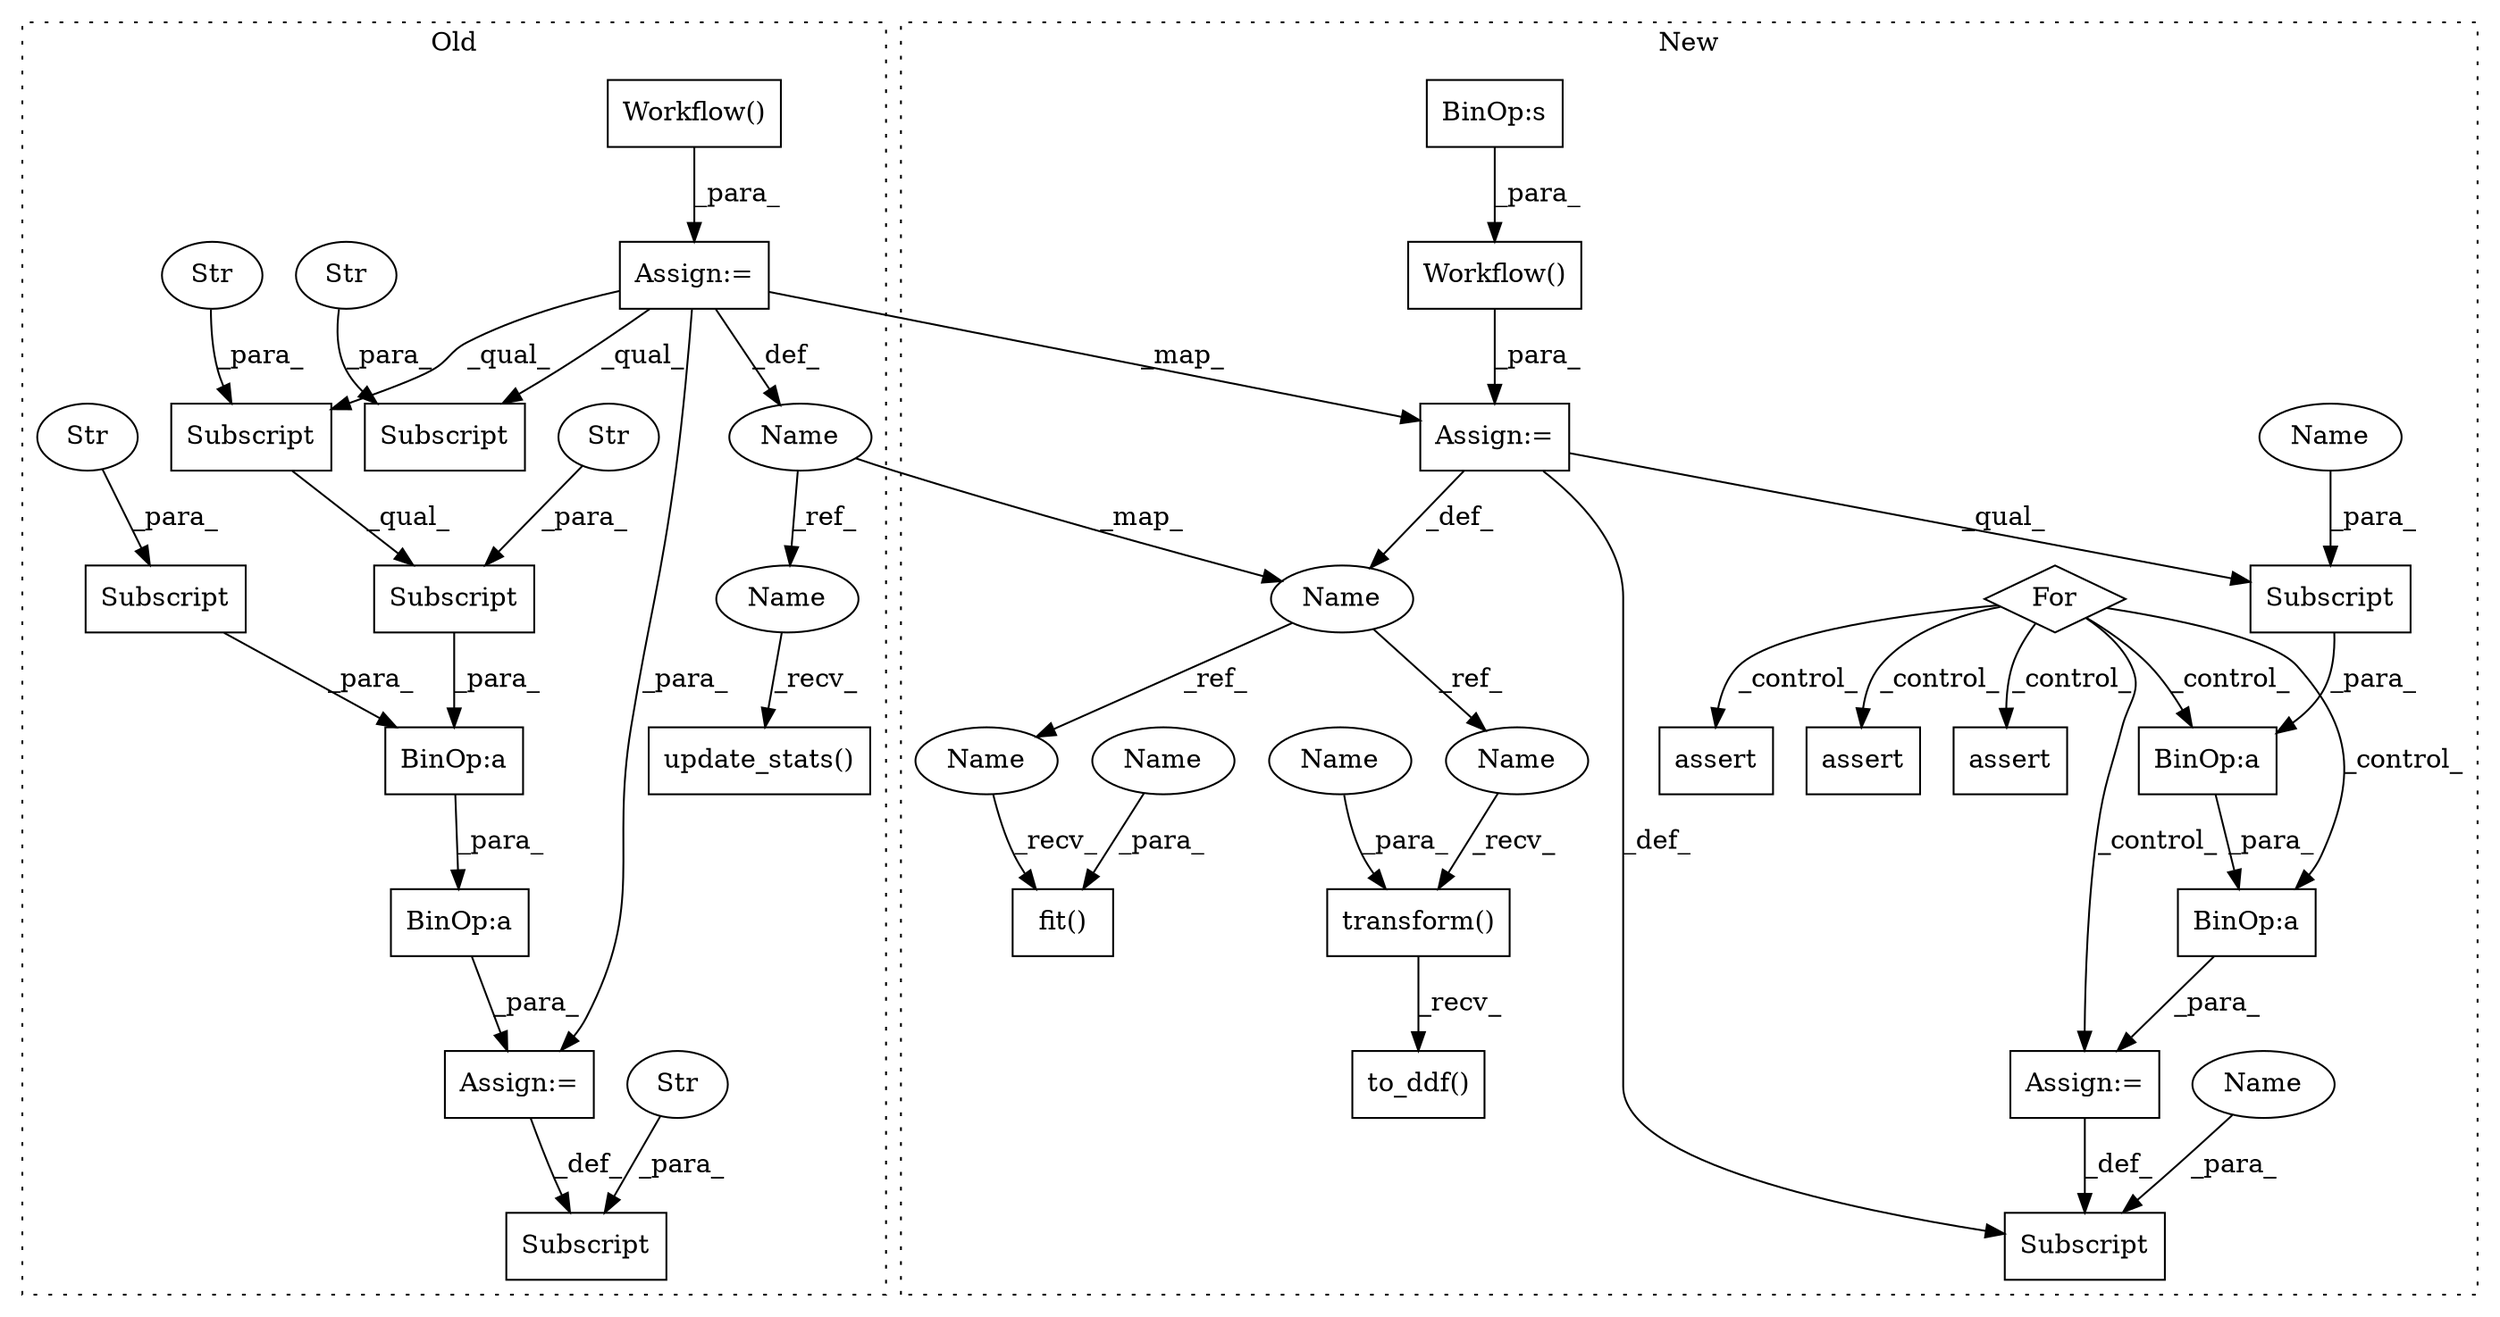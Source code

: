 digraph G {
subgraph cluster0 {
1 [label="Workflow()" a="75" s="18459" l="114" shape="box"];
3 [label="BinOp:a" a="82" s="18894" l="3" shape="box"];
4 [label="BinOp:a" a="82" s="18862" l="3" shape="box"];
5 [label="Subscript" a="63" s="18844,0" l="7,0" shape="box"];
6 [label="Str" a="66" s="18847" l="3" shape="ellipse"];
7 [label="Subscript" a="63" s="18865,0" l="28,0" shape="box"];
8 [label="Str" a="66" s="18889" l="3" shape="ellipse"];
9 [label="Subscript" a="63" s="18865,0" l="23,0" shape="box"];
10 [label="Str" a="66" s="18881" l="6" shape="ellipse"];
11 [label="Subscript" a="63" s="18855,0" l="7,0" shape="box"];
12 [label="Str" a="66" s="18858" l="3" shape="ellipse"];
13 [label="Subscript" a="63" s="18938,0" l="23,0" shape="box"];
14 [label="Str" a="66" s="18954" l="6" shape="ellipse"];
21 [label="Assign:=" a="68" s="18456" l="3" shape="box"];
25 [label="update_stats()" a="75" s="18579,18609" l="23,1" shape="box"];
30 [label="Name" a="87" s="18447" l="9" shape="ellipse"];
33 [label="Assign:=" a="68" s="18851" l="3" shape="box"];
40 [label="Name" a="87" s="18579" l="9" shape="ellipse"];
label = "Old";
style="dotted";
}
subgraph cluster1 {
2 [label="assert" a="65" s="1702" l="7" shape="box"];
15 [label="Assign:=" a="68" s="1792" l="3" shape="box"];
16 [label="BinOp:a" a="82" s="1842" l="3" shape="box"];
17 [label="BinOp:a" a="82" s="1894" l="3" shape="box"];
18 [label="Subscript" a="63" s="1897,0" l="35,0" shape="box"];
19 [label="For" a="107" s="1524,1545" l="4,10" shape="diamond"];
20 [label="Subscript" a="63" s="1785,0" l="7,0" shape="box"];
22 [label="Assign:=" a="68" s="1394" l="3" shape="box"];
23 [label="to_ddf()" a="75" s="1472" l="37" shape="box"];
24 [label="BinOp:s" a="82" s="1355" l="4" shape="box"];
26 [label="Workflow()" a="75" s="1397,1429" l="19,1" shape="box"];
27 [label="assert" a="65" s="1587" l="7" shape="box"];
28 [label="transform()" a="75" s="1472,1499" l="20,1" shape="box"];
29 [label="Name" a="87" s="1385" l="9" shape="ellipse"];
31 [label="fit()" a="75" s="1435,1456" l="14,1" shape="box"];
32 [label="assert" a="65" s="1951" l="7" shape="box"];
34 [label="Name" a="87" s="1492" l="7" shape="ellipse"];
35 [label="Name" a="87" s="1449" l="7" shape="ellipse"];
36 [label="Name" a="87" s="1788" l="3" shape="ellipse"];
37 [label="Name" a="87" s="1928" l="3" shape="ellipse"];
38 [label="Name" a="87" s="1435" l="9" shape="ellipse"];
39 [label="Name" a="87" s="1472" l="9" shape="ellipse"];
label = "New";
style="dotted";
}
1 -> 21 [label="_para_"];
3 -> 33 [label="_para_"];
4 -> 3 [label="_para_"];
6 -> 5 [label="_para_"];
7 -> 4 [label="_para_"];
8 -> 7 [label="_para_"];
9 -> 7 [label="_qual_"];
10 -> 9 [label="_para_"];
11 -> 4 [label="_para_"];
12 -> 11 [label="_para_"];
14 -> 13 [label="_para_"];
15 -> 20 [label="_def_"];
16 -> 15 [label="_para_"];
17 -> 16 [label="_para_"];
18 -> 17 [label="_para_"];
19 -> 27 [label="_control_"];
19 -> 15 [label="_control_"];
19 -> 2 [label="_control_"];
19 -> 16 [label="_control_"];
19 -> 32 [label="_control_"];
19 -> 17 [label="_control_"];
21 -> 33 [label="_para_"];
21 -> 9 [label="_qual_"];
21 -> 13 [label="_qual_"];
21 -> 22 [label="_map_"];
21 -> 30 [label="_def_"];
22 -> 18 [label="_qual_"];
22 -> 20 [label="_def_"];
22 -> 29 [label="_def_"];
24 -> 26 [label="_para_"];
26 -> 22 [label="_para_"];
28 -> 23 [label="_recv_"];
29 -> 39 [label="_ref_"];
29 -> 38 [label="_ref_"];
30 -> 40 [label="_ref_"];
30 -> 29 [label="_map_"];
33 -> 5 [label="_def_"];
34 -> 28 [label="_para_"];
35 -> 31 [label="_para_"];
36 -> 20 [label="_para_"];
37 -> 18 [label="_para_"];
38 -> 31 [label="_recv_"];
39 -> 28 [label="_recv_"];
40 -> 25 [label="_recv_"];
}
